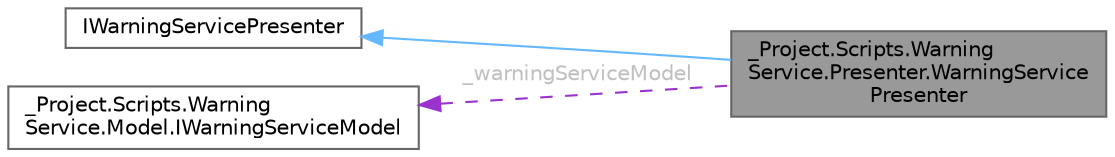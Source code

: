 digraph "_Project.Scripts.WarningService.Presenter.WarningServicePresenter"
{
 // LATEX_PDF_SIZE
  bgcolor="transparent";
  edge [fontname=Helvetica,fontsize=10,labelfontname=Helvetica,labelfontsize=10];
  node [fontname=Helvetica,fontsize=10,shape=box,height=0.2,width=0.4];
  rankdir="LR";
  Node1 [id="Node000001",label="_Project.Scripts.Warning\lService.Presenter.WarningService\lPresenter",height=0.2,width=0.4,color="gray40", fillcolor="grey60", style="filled", fontcolor="black",tooltip="Класс, описывающий презентер сервиса окна-предупреждения"];
  Node2 -> Node1 [id="edge1_Node000001_Node000002",dir="back",color="steelblue1",style="solid",tooltip=" "];
  Node2 [id="Node000002",label="IWarningServicePresenter",height=0.2,width=0.4,color="gray40", fillcolor="white", style="filled",URL="$interface___project_1_1_scripts_1_1_warning_service_1_1_presenter_1_1_i_warning_service_presenter.html",tooltip="Интерфейс, описывающий презентер сервиса окна-предупреждения"];
  Node3 -> Node1 [id="edge2_Node000001_Node000003",dir="back",color="darkorchid3",style="dashed",tooltip=" ",label=" _warningServiceModel",fontcolor="grey" ];
  Node3 [id="Node000003",label="_Project.Scripts.Warning\lService.Model.IWarningServiceModel",height=0.2,width=0.4,color="gray40", fillcolor="white", style="filled",URL="$interface___project_1_1_scripts_1_1_warning_service_1_1_model_1_1_i_warning_service_model.html",tooltip="Интерфейс, описывающий модель данных и состояния сервиса окна-предупреждения"];
}
